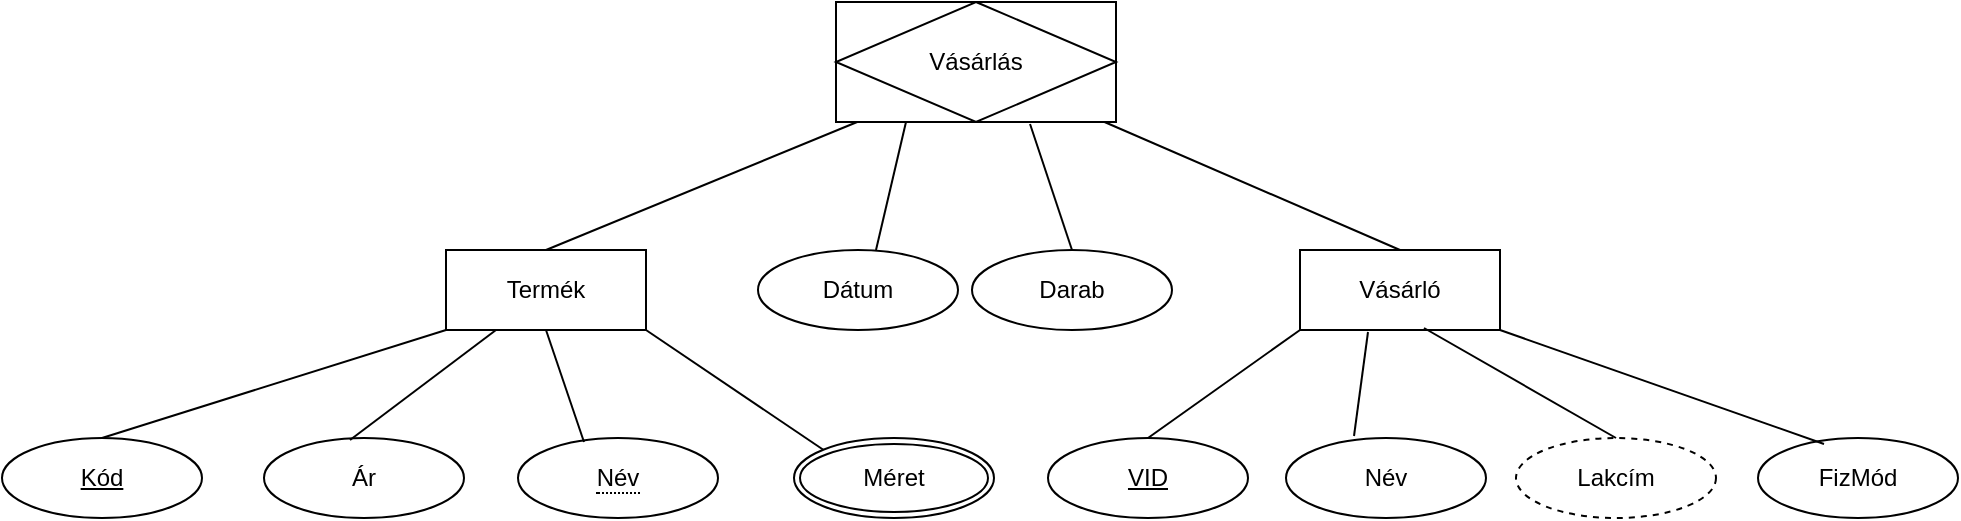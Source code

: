 <mxfile version="24.9.3">
  <diagram name="1 oldal" id="Ie_Tbek9LqB2OlZFUmhH">
    <mxGraphModel dx="2060" dy="1174" grid="0" gridSize="10" guides="1" tooltips="1" connect="1" arrows="1" fold="1" page="0" pageScale="1" pageWidth="827" pageHeight="1169" math="0" shadow="0">
      <root>
        <mxCell id="0" />
        <mxCell id="1" parent="0" />
        <mxCell id="uGaDCku2DJOd2EBOS9ml-3" value="Termék" style="whiteSpace=wrap;html=1;align=center;" vertex="1" parent="1">
          <mxGeometry x="-61" y="30" width="100" height="40" as="geometry" />
        </mxCell>
        <mxCell id="uGaDCku2DJOd2EBOS9ml-4" value="Vásárló" style="whiteSpace=wrap;html=1;align=center;" vertex="1" parent="1">
          <mxGeometry x="366" y="30" width="100" height="40" as="geometry" />
        </mxCell>
        <mxCell id="uGaDCku2DJOd2EBOS9ml-5" value="Dátum" style="ellipse;whiteSpace=wrap;html=1;align=center;" vertex="1" parent="1">
          <mxGeometry x="95" y="30" width="100" height="40" as="geometry" />
        </mxCell>
        <mxCell id="uGaDCku2DJOd2EBOS9ml-6" value="Darab" style="ellipse;whiteSpace=wrap;html=1;align=center;" vertex="1" parent="1">
          <mxGeometry x="202" y="30" width="100" height="40" as="geometry" />
        </mxCell>
        <mxCell id="uGaDCku2DJOd2EBOS9ml-7" value="" style="endArrow=none;html=1;rounded=0;fontSize=12;startSize=8;endSize=8;curved=1;entryX=0.59;entryY=0;entryDx=0;entryDy=0;entryPerimeter=0;exitX=0.25;exitY=1;exitDx=0;exitDy=0;" edge="1" parent="1" source="uGaDCku2DJOd2EBOS9ml-22" target="uGaDCku2DJOd2EBOS9ml-5">
          <mxGeometry relative="1" as="geometry">
            <mxPoint x="186" y="-34" as="sourcePoint" />
            <mxPoint x="323" y="-33" as="targetPoint" />
          </mxGeometry>
        </mxCell>
        <mxCell id="uGaDCku2DJOd2EBOS9ml-8" value="" style="endArrow=none;html=1;rounded=0;fontSize=12;startSize=8;endSize=8;curved=1;entryX=0.5;entryY=0;entryDx=0;entryDy=0;exitX=0.693;exitY=1.017;exitDx=0;exitDy=0;exitPerimeter=0;" edge="1" parent="1" source="uGaDCku2DJOd2EBOS9ml-22" target="uGaDCku2DJOd2EBOS9ml-6">
          <mxGeometry relative="1" as="geometry">
            <mxPoint x="223" y="-27" as="sourcePoint" />
            <mxPoint x="280" y="200" as="targetPoint" />
          </mxGeometry>
        </mxCell>
        <mxCell id="uGaDCku2DJOd2EBOS9ml-9" value="" style="endArrow=none;html=1;rounded=0;fontSize=12;startSize=8;endSize=8;curved=1;exitX=0.5;exitY=0;exitDx=0;exitDy=0;entryX=0.893;entryY=0.933;entryDx=0;entryDy=0;entryPerimeter=0;" edge="1" parent="1" source="uGaDCku2DJOd2EBOS9ml-4" target="uGaDCku2DJOd2EBOS9ml-22">
          <mxGeometry relative="1" as="geometry">
            <mxPoint x="120" y="200" as="sourcePoint" />
            <mxPoint x="252" y="-33.607" as="targetPoint" />
          </mxGeometry>
        </mxCell>
        <mxCell id="uGaDCku2DJOd2EBOS9ml-10" value="" style="endArrow=none;html=1;rounded=0;fontSize=12;startSize=8;endSize=8;curved=1;exitX=0.5;exitY=0;exitDx=0;exitDy=0;entryX=0.093;entryY=0.983;entryDx=0;entryDy=0;entryPerimeter=0;" edge="1" parent="1" source="uGaDCku2DJOd2EBOS9ml-3" target="uGaDCku2DJOd2EBOS9ml-22">
          <mxGeometry relative="1" as="geometry">
            <mxPoint x="120" y="200" as="sourcePoint" />
            <mxPoint x="152" y="-33" as="targetPoint" />
          </mxGeometry>
        </mxCell>
        <mxCell id="uGaDCku2DJOd2EBOS9ml-11" value="Kód" style="ellipse;whiteSpace=wrap;html=1;align=center;fontStyle=4;" vertex="1" parent="1">
          <mxGeometry x="-283" y="124" width="100" height="40" as="geometry" />
        </mxCell>
        <mxCell id="uGaDCku2DJOd2EBOS9ml-12" value="Ár" style="ellipse;whiteSpace=wrap;html=1;align=center;" vertex="1" parent="1">
          <mxGeometry x="-152" y="124" width="100" height="40" as="geometry" />
        </mxCell>
        <mxCell id="uGaDCku2DJOd2EBOS9ml-13" value="&lt;span style=&quot;border-bottom: 1px dotted&quot;&gt;Név&lt;/span&gt;" style="ellipse;whiteSpace=wrap;html=1;align=center;" vertex="1" parent="1">
          <mxGeometry x="-25" y="124" width="100" height="40" as="geometry" />
        </mxCell>
        <mxCell id="uGaDCku2DJOd2EBOS9ml-14" value="Méret" style="ellipse;shape=doubleEllipse;margin=3;whiteSpace=wrap;html=1;align=center;" vertex="1" parent="1">
          <mxGeometry x="113" y="124" width="100" height="40" as="geometry" />
        </mxCell>
        <mxCell id="uGaDCku2DJOd2EBOS9ml-15" value="" style="endArrow=none;html=1;rounded=0;fontSize=12;startSize=8;endSize=8;curved=1;exitX=0.5;exitY=0;exitDx=0;exitDy=0;entryX=0;entryY=1;entryDx=0;entryDy=0;" edge="1" parent="1" source="uGaDCku2DJOd2EBOS9ml-11" target="uGaDCku2DJOd2EBOS9ml-3">
          <mxGeometry relative="1" as="geometry">
            <mxPoint x="-144" y="300" as="sourcePoint" />
            <mxPoint x="16" y="300" as="targetPoint" />
          </mxGeometry>
        </mxCell>
        <mxCell id="uGaDCku2DJOd2EBOS9ml-16" value="" style="endArrow=none;html=1;rounded=0;fontSize=12;startSize=8;endSize=8;curved=1;exitX=0.43;exitY=0.025;exitDx=0;exitDy=0;exitPerimeter=0;entryX=0.25;entryY=1;entryDx=0;entryDy=0;" edge="1" parent="1" source="uGaDCku2DJOd2EBOS9ml-12" target="uGaDCku2DJOd2EBOS9ml-3">
          <mxGeometry relative="1" as="geometry">
            <mxPoint x="-144" y="300" as="sourcePoint" />
            <mxPoint x="16" y="300" as="targetPoint" />
          </mxGeometry>
        </mxCell>
        <mxCell id="uGaDCku2DJOd2EBOS9ml-17" value="" style="endArrow=none;html=1;rounded=0;fontSize=12;startSize=8;endSize=8;curved=1;exitX=0.33;exitY=0.05;exitDx=0;exitDy=0;exitPerimeter=0;entryX=0.5;entryY=1;entryDx=0;entryDy=0;" edge="1" parent="1" source="uGaDCku2DJOd2EBOS9ml-13" target="uGaDCku2DJOd2EBOS9ml-3">
          <mxGeometry relative="1" as="geometry">
            <mxPoint x="-144" y="300" as="sourcePoint" />
            <mxPoint x="16" y="300" as="targetPoint" />
          </mxGeometry>
        </mxCell>
        <mxCell id="uGaDCku2DJOd2EBOS9ml-18" value="" style="endArrow=none;html=1;rounded=0;fontSize=12;startSize=8;endSize=8;curved=1;entryX=0;entryY=0;entryDx=0;entryDy=0;exitX=1;exitY=1;exitDx=0;exitDy=0;" edge="1" parent="1" source="uGaDCku2DJOd2EBOS9ml-3" target="uGaDCku2DJOd2EBOS9ml-14">
          <mxGeometry relative="1" as="geometry">
            <mxPoint x="-144" y="300" as="sourcePoint" />
            <mxPoint x="16" y="300" as="targetPoint" />
          </mxGeometry>
        </mxCell>
        <mxCell id="uGaDCku2DJOd2EBOS9ml-19" value="VID" style="ellipse;whiteSpace=wrap;html=1;align=center;fontStyle=4;" vertex="1" parent="1">
          <mxGeometry x="240" y="124" width="100" height="40" as="geometry" />
        </mxCell>
        <mxCell id="uGaDCku2DJOd2EBOS9ml-20" value="Név" style="ellipse;whiteSpace=wrap;html=1;align=center;" vertex="1" parent="1">
          <mxGeometry x="359" y="124" width="100" height="40" as="geometry" />
        </mxCell>
        <mxCell id="uGaDCku2DJOd2EBOS9ml-22" value="Vásárlás" style="shape=associativeEntity;whiteSpace=wrap;html=1;align=center;" vertex="1" parent="1">
          <mxGeometry x="134" y="-94" width="140" height="60" as="geometry" />
        </mxCell>
        <mxCell id="uGaDCku2DJOd2EBOS9ml-23" value="Lakcím" style="ellipse;whiteSpace=wrap;html=1;align=center;dashed=1;" vertex="1" parent="1">
          <mxGeometry x="474" y="124" width="100" height="40" as="geometry" />
        </mxCell>
        <mxCell id="uGaDCku2DJOd2EBOS9ml-24" value="FizMód" style="ellipse;whiteSpace=wrap;html=1;align=center;" vertex="1" parent="1">
          <mxGeometry x="595" y="124" width="100" height="40" as="geometry" />
        </mxCell>
        <mxCell id="uGaDCku2DJOd2EBOS9ml-25" value="" style="endArrow=none;html=1;rounded=0;fontSize=12;startSize=8;endSize=8;curved=1;exitX=0.5;exitY=0;exitDx=0;exitDy=0;entryX=0;entryY=1;entryDx=0;entryDy=0;" edge="1" parent="1" source="uGaDCku2DJOd2EBOS9ml-19" target="uGaDCku2DJOd2EBOS9ml-4">
          <mxGeometry relative="1" as="geometry">
            <mxPoint x="280" y="300" as="sourcePoint" />
            <mxPoint x="440" y="300" as="targetPoint" />
          </mxGeometry>
        </mxCell>
        <mxCell id="uGaDCku2DJOd2EBOS9ml-26" value="" style="endArrow=none;html=1;rounded=0;fontSize=12;startSize=8;endSize=8;curved=1;exitX=0.34;exitY=-0.025;exitDx=0;exitDy=0;exitPerimeter=0;entryX=0.34;entryY=1.025;entryDx=0;entryDy=0;entryPerimeter=0;" edge="1" parent="1" source="uGaDCku2DJOd2EBOS9ml-20" target="uGaDCku2DJOd2EBOS9ml-4">
          <mxGeometry relative="1" as="geometry">
            <mxPoint x="280" y="300" as="sourcePoint" />
            <mxPoint x="440" y="300" as="targetPoint" />
          </mxGeometry>
        </mxCell>
        <mxCell id="uGaDCku2DJOd2EBOS9ml-27" value="" style="endArrow=none;html=1;rounded=0;fontSize=12;startSize=8;endSize=8;curved=1;entryX=0.5;entryY=0;entryDx=0;entryDy=0;exitX=0.62;exitY=0.975;exitDx=0;exitDy=0;exitPerimeter=0;" edge="1" parent="1" source="uGaDCku2DJOd2EBOS9ml-4" target="uGaDCku2DJOd2EBOS9ml-23">
          <mxGeometry relative="1" as="geometry">
            <mxPoint x="280" y="300" as="sourcePoint" />
            <mxPoint x="440" y="300" as="targetPoint" />
          </mxGeometry>
        </mxCell>
        <mxCell id="uGaDCku2DJOd2EBOS9ml-28" value="" style="endArrow=none;html=1;rounded=0;fontSize=12;startSize=8;endSize=8;curved=1;entryX=0.33;entryY=0.075;entryDx=0;entryDy=0;entryPerimeter=0;exitX=1;exitY=1;exitDx=0;exitDy=0;" edge="1" parent="1" source="uGaDCku2DJOd2EBOS9ml-4" target="uGaDCku2DJOd2EBOS9ml-24">
          <mxGeometry relative="1" as="geometry">
            <mxPoint x="280" y="300" as="sourcePoint" />
            <mxPoint x="440" y="300" as="targetPoint" />
          </mxGeometry>
        </mxCell>
      </root>
    </mxGraphModel>
  </diagram>
</mxfile>
